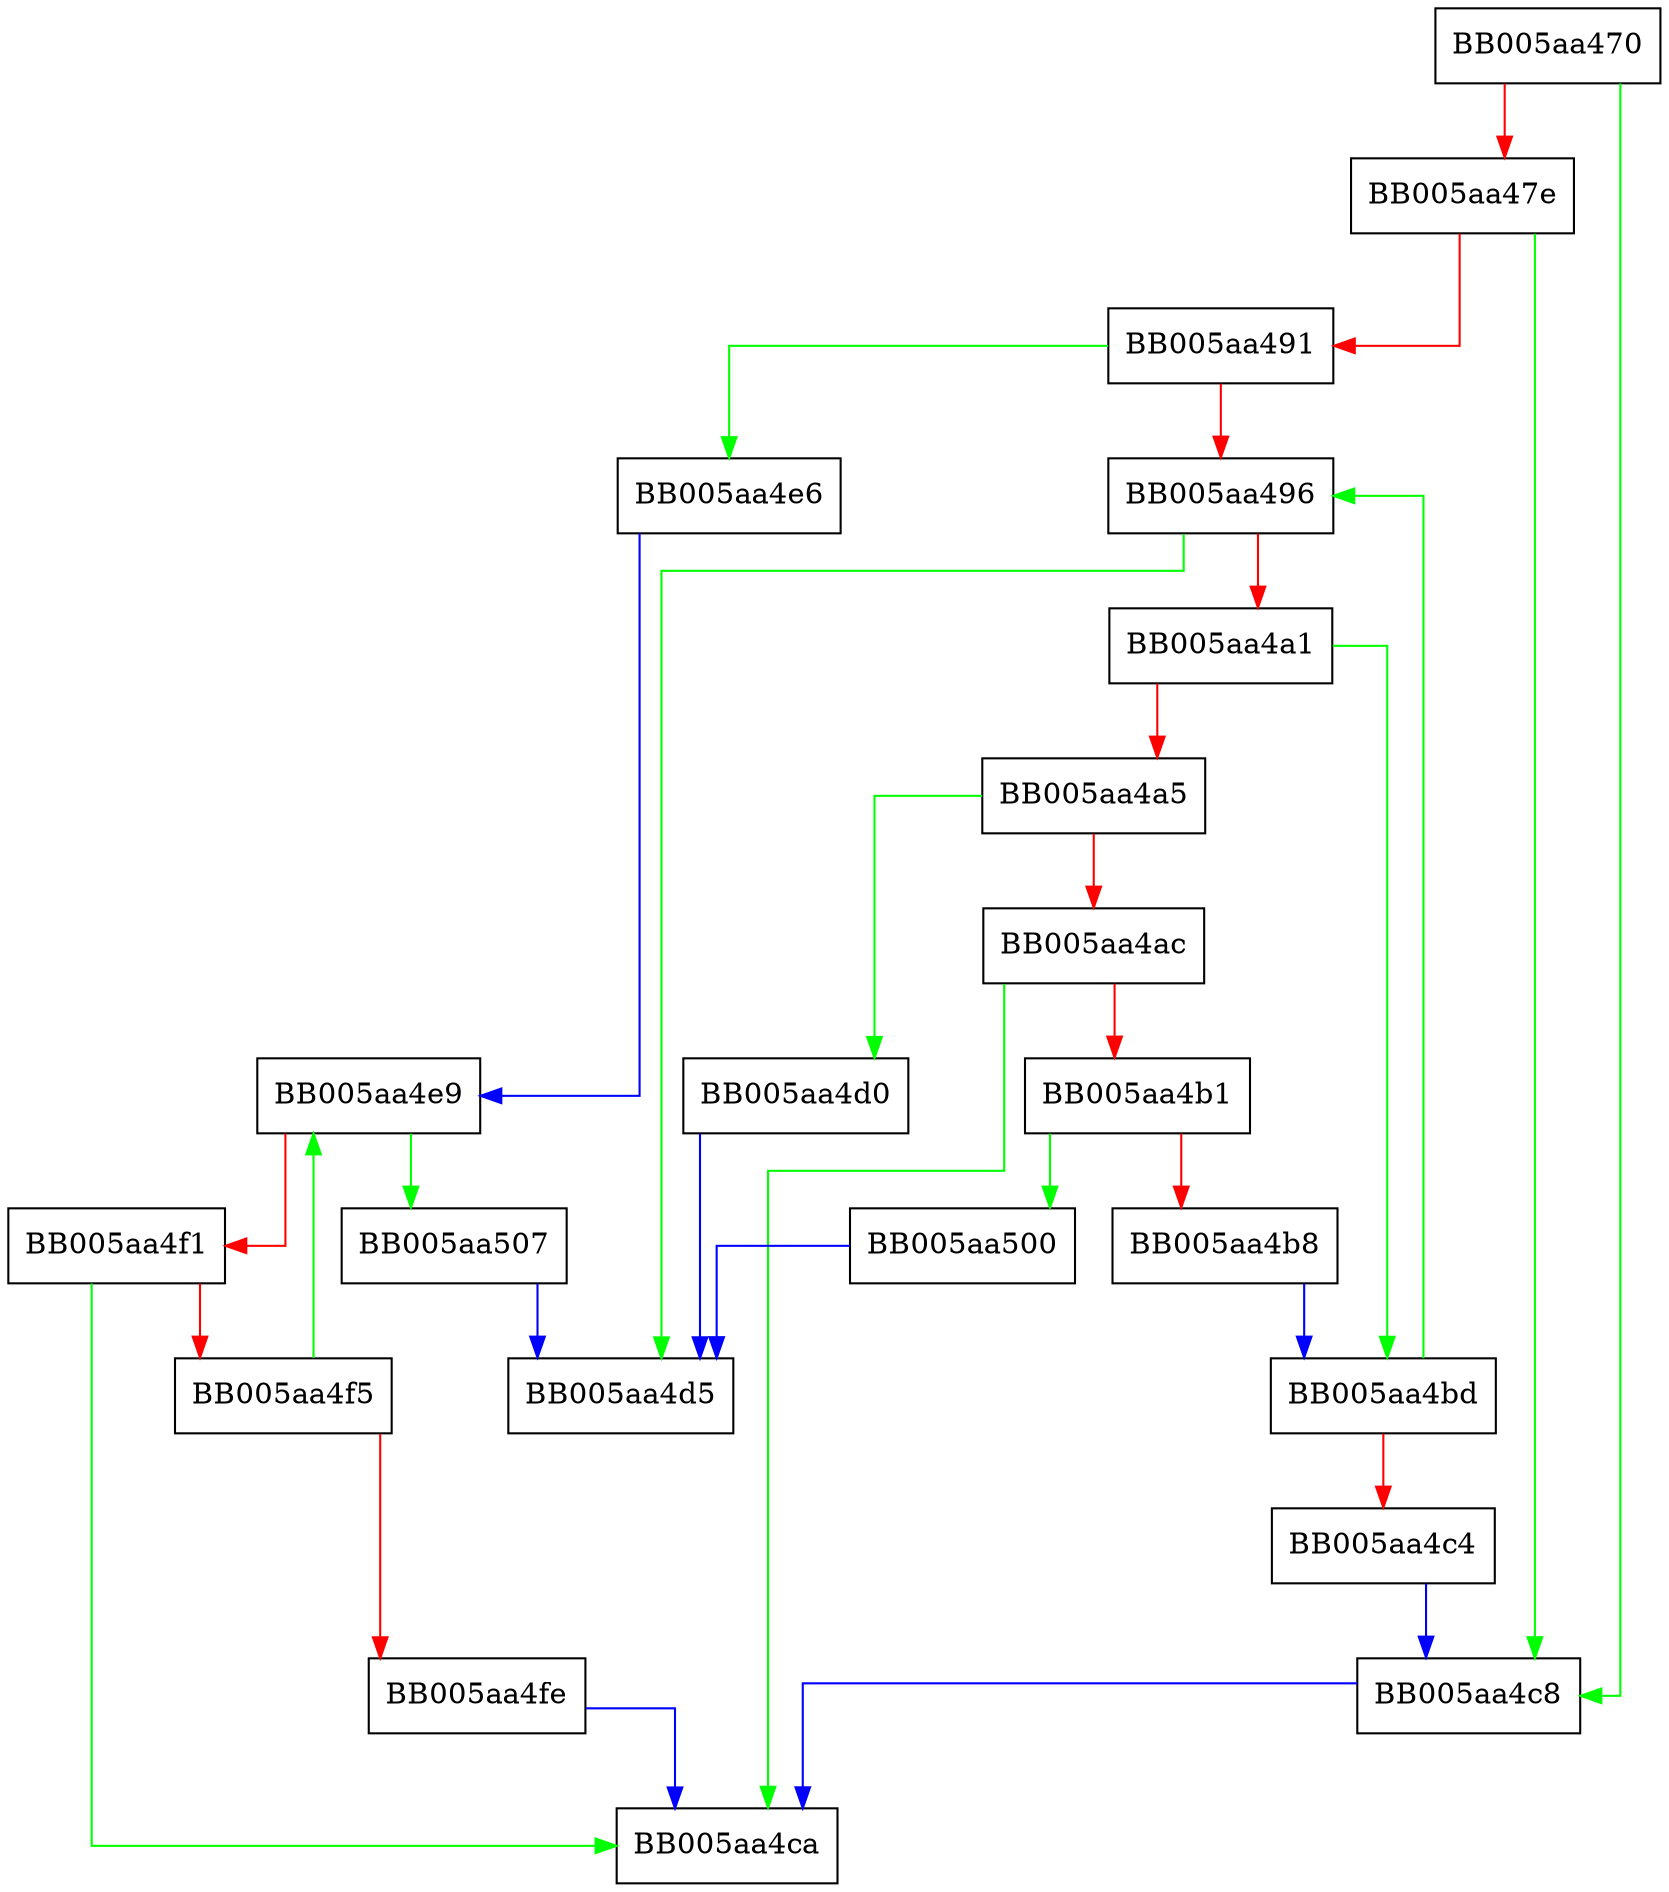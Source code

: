 digraph ERR_clear_last_mark {
  node [shape="box"];
  graph [splines=ortho];
  BB005aa470 -> BB005aa4c8 [color="green"];
  BB005aa470 -> BB005aa47e [color="red"];
  BB005aa47e -> BB005aa4c8 [color="green"];
  BB005aa47e -> BB005aa491 [color="red"];
  BB005aa491 -> BB005aa4e6 [color="green"];
  BB005aa491 -> BB005aa496 [color="red"];
  BB005aa496 -> BB005aa4d5 [color="green"];
  BB005aa496 -> BB005aa4a1 [color="red"];
  BB005aa4a1 -> BB005aa4bd [color="green"];
  BB005aa4a1 -> BB005aa4a5 [color="red"];
  BB005aa4a5 -> BB005aa4d0 [color="green"];
  BB005aa4a5 -> BB005aa4ac [color="red"];
  BB005aa4ac -> BB005aa4ca [color="green"];
  BB005aa4ac -> BB005aa4b1 [color="red"];
  BB005aa4b1 -> BB005aa500 [color="green"];
  BB005aa4b1 -> BB005aa4b8 [color="red"];
  BB005aa4b8 -> BB005aa4bd [color="blue"];
  BB005aa4bd -> BB005aa496 [color="green"];
  BB005aa4bd -> BB005aa4c4 [color="red"];
  BB005aa4c4 -> BB005aa4c8 [color="blue"];
  BB005aa4c8 -> BB005aa4ca [color="blue"];
  BB005aa4d0 -> BB005aa4d5 [color="blue"];
  BB005aa4e6 -> BB005aa4e9 [color="blue"];
  BB005aa4e9 -> BB005aa507 [color="green"];
  BB005aa4e9 -> BB005aa4f1 [color="red"];
  BB005aa4f1 -> BB005aa4ca [color="green"];
  BB005aa4f1 -> BB005aa4f5 [color="red"];
  BB005aa4f5 -> BB005aa4e9 [color="green"];
  BB005aa4f5 -> BB005aa4fe [color="red"];
  BB005aa4fe -> BB005aa4ca [color="blue"];
  BB005aa500 -> BB005aa4d5 [color="blue"];
  BB005aa507 -> BB005aa4d5 [color="blue"];
}